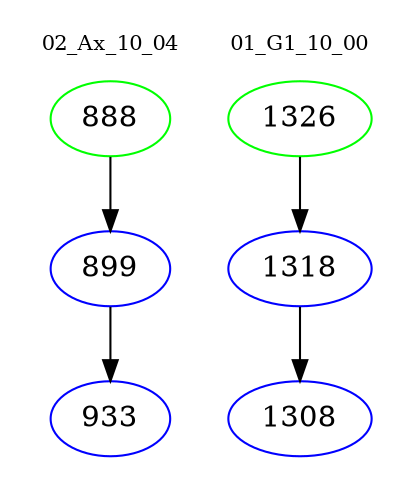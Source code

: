 digraph{
subgraph cluster_0 {
color = white
label = "02_Ax_10_04";
fontsize=10;
T0_888 [label="888", color="green"]
T0_888 -> T0_899 [color="black"]
T0_899 [label="899", color="blue"]
T0_899 -> T0_933 [color="black"]
T0_933 [label="933", color="blue"]
}
subgraph cluster_1 {
color = white
label = "01_G1_10_00";
fontsize=10;
T1_1326 [label="1326", color="green"]
T1_1326 -> T1_1318 [color="black"]
T1_1318 [label="1318", color="blue"]
T1_1318 -> T1_1308 [color="black"]
T1_1308 [label="1308", color="blue"]
}
}

